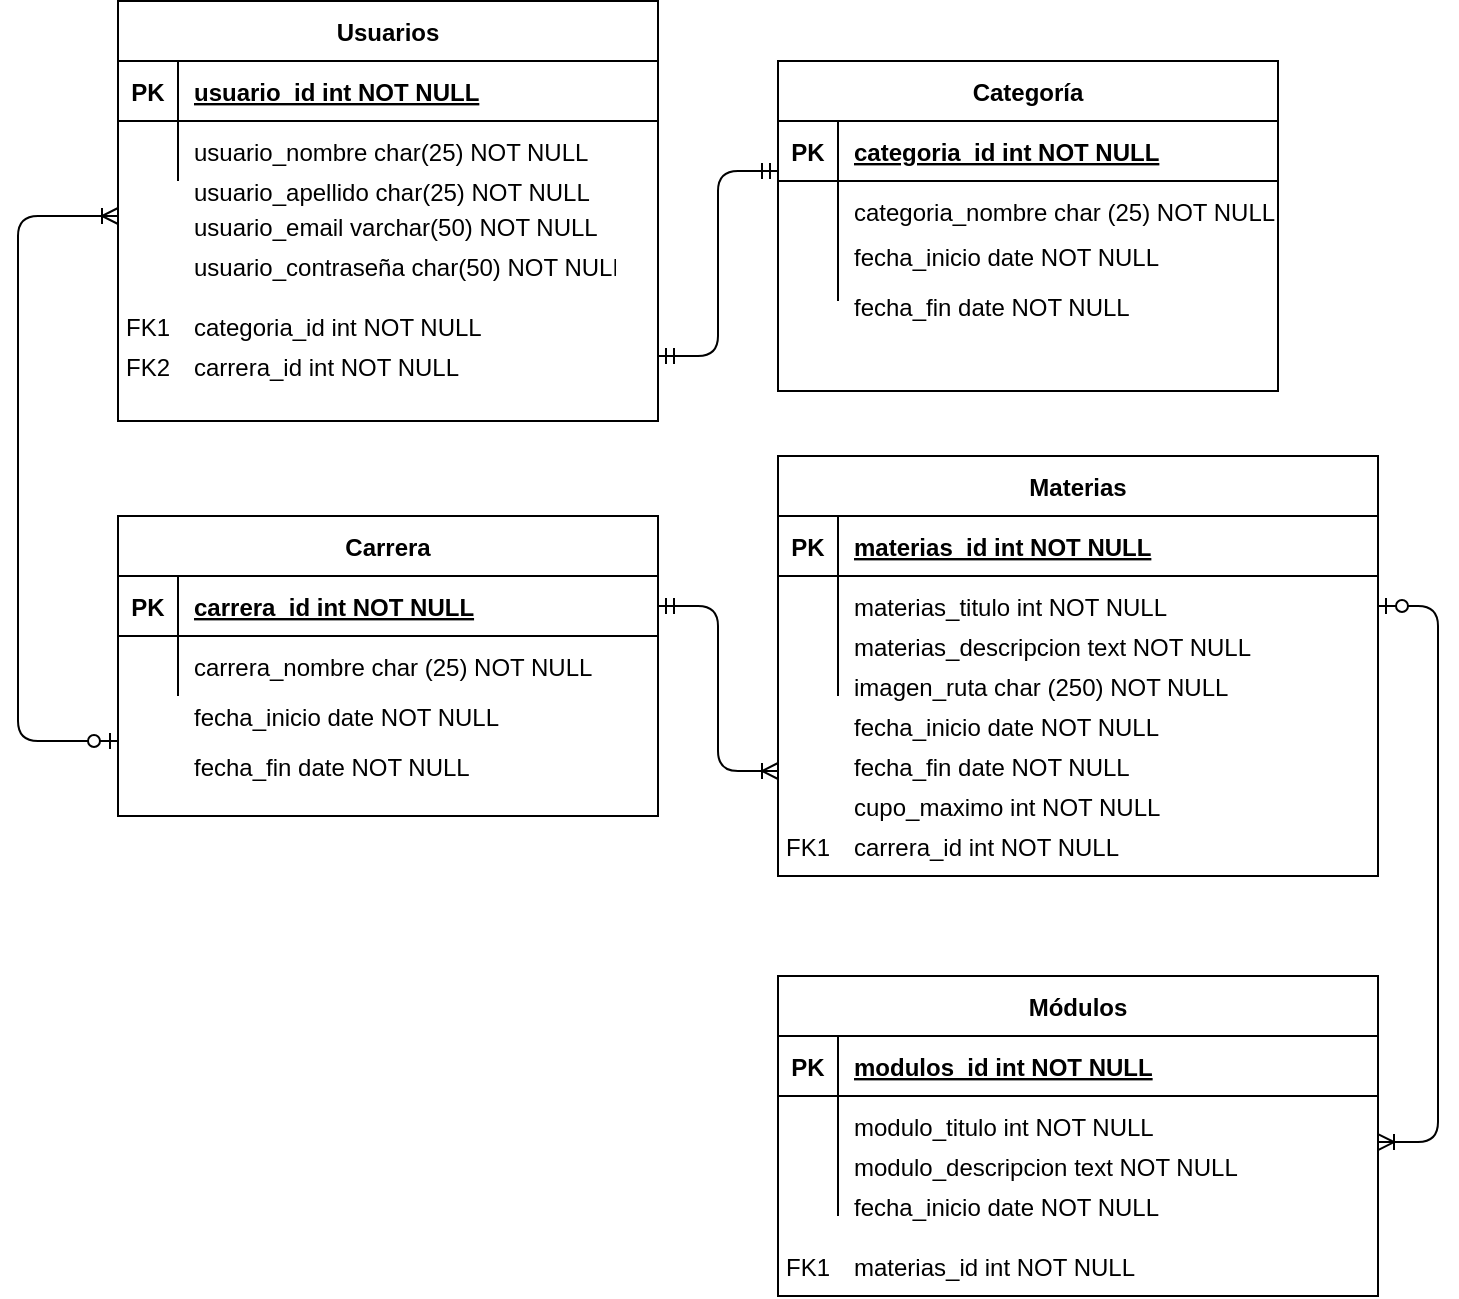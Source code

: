 <mxfile version="14.9.6" type="device"><diagram id="R2lEEEUBdFMjLlhIrx00" name="Page-1"><mxGraphModel dx="1092" dy="494" grid="1" gridSize="10" guides="1" tooltips="1" connect="1" arrows="1" fold="1" page="1" pageScale="1" pageWidth="850" pageHeight="1100" math="0" shadow="0" extFonts="Permanent Marker^https://fonts.googleapis.com/css?family=Permanent+Marker"><root><mxCell id="0"/><mxCell id="1" parent="0"/><mxCell id="C-vyLk0tnHw3VtMMgP7b-2" value="Categoría" style="shape=table;startSize=30;container=1;collapsible=1;childLayout=tableLayout;fixedRows=1;rowLines=0;fontStyle=1;align=center;resizeLast=1;" parent="1" vertex="1"><mxGeometry x="450" y="122.5" width="250" height="165" as="geometry"/></mxCell><mxCell id="C-vyLk0tnHw3VtMMgP7b-3" value="" style="shape=partialRectangle;collapsible=0;dropTarget=0;pointerEvents=0;fillColor=none;points=[[0,0.5],[1,0.5]];portConstraint=eastwest;top=0;left=0;right=0;bottom=1;" parent="C-vyLk0tnHw3VtMMgP7b-2" vertex="1"><mxGeometry y="30" width="250" height="30" as="geometry"/></mxCell><mxCell id="C-vyLk0tnHw3VtMMgP7b-4" value="PK" style="shape=partialRectangle;overflow=hidden;connectable=0;fillColor=none;top=0;left=0;bottom=0;right=0;fontStyle=1;" parent="C-vyLk0tnHw3VtMMgP7b-3" vertex="1"><mxGeometry width="30" height="30" as="geometry"/></mxCell><mxCell id="C-vyLk0tnHw3VtMMgP7b-5" value="categoria_id int NOT NULL " style="shape=partialRectangle;overflow=hidden;connectable=0;fillColor=none;top=0;left=0;bottom=0;right=0;align=left;spacingLeft=6;fontStyle=5;" parent="C-vyLk0tnHw3VtMMgP7b-3" vertex="1"><mxGeometry x="30" width="220" height="30" as="geometry"/></mxCell><mxCell id="C-vyLk0tnHw3VtMMgP7b-9" value="" style="shape=partialRectangle;collapsible=0;dropTarget=0;pointerEvents=0;fillColor=none;points=[[0,0.5],[1,0.5]];portConstraint=eastwest;top=0;left=0;right=0;bottom=0;" parent="C-vyLk0tnHw3VtMMgP7b-2" vertex="1"><mxGeometry y="60" width="250" height="30" as="geometry"/></mxCell><mxCell id="C-vyLk0tnHw3VtMMgP7b-10" value="" style="shape=partialRectangle;overflow=hidden;connectable=0;fillColor=none;top=0;left=0;bottom=0;right=0;" parent="C-vyLk0tnHw3VtMMgP7b-9" vertex="1"><mxGeometry width="30" height="30" as="geometry"/></mxCell><mxCell id="C-vyLk0tnHw3VtMMgP7b-11" value="categoria_nombre char (25) NOT NULL" style="shape=partialRectangle;overflow=hidden;connectable=0;fillColor=none;top=0;left=0;bottom=0;right=0;align=left;spacingLeft=6;" parent="C-vyLk0tnHw3VtMMgP7b-9" vertex="1"><mxGeometry x="30" width="220" height="30" as="geometry"/></mxCell><mxCell id="C-vyLk0tnHw3VtMMgP7b-6" value="" style="shape=partialRectangle;collapsible=0;dropTarget=0;pointerEvents=0;fillColor=none;points=[[0,0.5],[1,0.5]];portConstraint=eastwest;top=0;left=0;right=0;bottom=0;" parent="C-vyLk0tnHw3VtMMgP7b-2" vertex="1"><mxGeometry y="90" width="250" height="30" as="geometry"/></mxCell><mxCell id="C-vyLk0tnHw3VtMMgP7b-7" value="" style="shape=partialRectangle;overflow=hidden;connectable=0;fillColor=none;top=0;left=0;bottom=0;right=0;" parent="C-vyLk0tnHw3VtMMgP7b-6" vertex="1"><mxGeometry width="30" height="30" as="geometry"/></mxCell><mxCell id="C-vyLk0tnHw3VtMMgP7b-8" value="" style="shape=partialRectangle;overflow=hidden;connectable=0;fillColor=none;top=0;left=0;bottom=0;right=0;align=left;spacingLeft=6;" parent="C-vyLk0tnHw3VtMMgP7b-6" vertex="1"><mxGeometry x="30" width="220" height="30" as="geometry"/></mxCell><mxCell id="C-vyLk0tnHw3VtMMgP7b-13" value="Carrera" style="shape=table;startSize=30;container=1;collapsible=1;childLayout=tableLayout;fixedRows=1;rowLines=0;fontStyle=1;align=center;resizeLast=1;" parent="1" vertex="1"><mxGeometry x="120" y="350" width="270" height="150" as="geometry"/></mxCell><mxCell id="C-vyLk0tnHw3VtMMgP7b-14" value="" style="shape=partialRectangle;collapsible=0;dropTarget=0;pointerEvents=0;fillColor=none;points=[[0,0.5],[1,0.5]];portConstraint=eastwest;top=0;left=0;right=0;bottom=1;" parent="C-vyLk0tnHw3VtMMgP7b-13" vertex="1"><mxGeometry y="30" width="270" height="30" as="geometry"/></mxCell><mxCell id="C-vyLk0tnHw3VtMMgP7b-15" value="PK" style="shape=partialRectangle;overflow=hidden;connectable=0;fillColor=none;top=0;left=0;bottom=0;right=0;fontStyle=1;" parent="C-vyLk0tnHw3VtMMgP7b-14" vertex="1"><mxGeometry width="30" height="30" as="geometry"/></mxCell><mxCell id="C-vyLk0tnHw3VtMMgP7b-16" value="carrera_id int NOT NULL " style="shape=partialRectangle;overflow=hidden;connectable=0;fillColor=none;top=0;left=0;bottom=0;right=0;align=left;spacingLeft=6;fontStyle=5;" parent="C-vyLk0tnHw3VtMMgP7b-14" vertex="1"><mxGeometry x="30" width="240" height="30" as="geometry"/></mxCell><mxCell id="C-vyLk0tnHw3VtMMgP7b-17" value="" style="shape=partialRectangle;collapsible=0;dropTarget=0;pointerEvents=0;fillColor=none;points=[[0,0.5],[1,0.5]];portConstraint=eastwest;top=0;left=0;right=0;bottom=0;" parent="C-vyLk0tnHw3VtMMgP7b-13" vertex="1"><mxGeometry y="60" width="270" height="30" as="geometry"/></mxCell><mxCell id="C-vyLk0tnHw3VtMMgP7b-18" value="" style="shape=partialRectangle;overflow=hidden;connectable=0;fillColor=none;top=0;left=0;bottom=0;right=0;" parent="C-vyLk0tnHw3VtMMgP7b-17" vertex="1"><mxGeometry width="30" height="30" as="geometry"/></mxCell><mxCell id="C-vyLk0tnHw3VtMMgP7b-19" value="" style="shape=partialRectangle;overflow=hidden;connectable=0;fillColor=none;top=0;left=0;bottom=0;right=0;align=left;spacingLeft=6;" parent="C-vyLk0tnHw3VtMMgP7b-17" vertex="1"><mxGeometry x="30" width="240" height="30" as="geometry"/></mxCell><mxCell id="C-vyLk0tnHw3VtMMgP7b-23" value="Usuarios" style="shape=table;startSize=30;container=1;collapsible=1;childLayout=tableLayout;fixedRows=1;rowLines=0;fontStyle=1;align=center;resizeLast=1;" parent="1" vertex="1"><mxGeometry x="120" y="92.5" width="270" height="210" as="geometry"/></mxCell><mxCell id="C-vyLk0tnHw3VtMMgP7b-24" value="" style="shape=partialRectangle;collapsible=0;dropTarget=0;pointerEvents=0;fillColor=none;points=[[0,0.5],[1,0.5]];portConstraint=eastwest;top=0;left=0;right=0;bottom=1;" parent="C-vyLk0tnHw3VtMMgP7b-23" vertex="1"><mxGeometry y="30" width="270" height="30" as="geometry"/></mxCell><mxCell id="C-vyLk0tnHw3VtMMgP7b-25" value="PK" style="shape=partialRectangle;overflow=hidden;connectable=0;fillColor=none;top=0;left=0;bottom=0;right=0;fontStyle=1;" parent="C-vyLk0tnHw3VtMMgP7b-24" vertex="1"><mxGeometry width="30" height="30" as="geometry"/></mxCell><mxCell id="C-vyLk0tnHw3VtMMgP7b-26" value="usuario_id int NOT NULL " style="shape=partialRectangle;overflow=hidden;connectable=0;fillColor=none;top=0;left=0;bottom=0;right=0;align=left;spacingLeft=6;fontStyle=5;" parent="C-vyLk0tnHw3VtMMgP7b-24" vertex="1"><mxGeometry x="30" width="240" height="30" as="geometry"/></mxCell><mxCell id="C-vyLk0tnHw3VtMMgP7b-27" value="" style="shape=partialRectangle;collapsible=0;dropTarget=0;pointerEvents=0;fillColor=none;points=[[0,0.5],[1,0.5]];portConstraint=eastwest;top=0;left=0;right=0;bottom=0;" parent="C-vyLk0tnHw3VtMMgP7b-23" vertex="1"><mxGeometry y="60" width="270" height="30" as="geometry"/></mxCell><mxCell id="C-vyLk0tnHw3VtMMgP7b-28" value="" style="shape=partialRectangle;overflow=hidden;connectable=0;fillColor=none;top=0;left=0;bottom=0;right=0;" parent="C-vyLk0tnHw3VtMMgP7b-27" vertex="1"><mxGeometry width="30" height="30" as="geometry"/></mxCell><mxCell id="C-vyLk0tnHw3VtMMgP7b-29" value="usuario_nombre char(25) NOT NULL" style="shape=partialRectangle;overflow=hidden;connectable=0;fillColor=none;top=0;left=0;bottom=0;right=0;align=left;spacingLeft=6;" parent="C-vyLk0tnHw3VtMMgP7b-27" vertex="1"><mxGeometry x="30" width="240" height="30" as="geometry"/></mxCell><mxCell id="mDNlP_pt3E2vV1mnbcT0-1" value="usuario_apellido char(25) NOT NULL" style="shape=partialRectangle;overflow=hidden;connectable=0;fillColor=none;top=0;left=0;bottom=0;right=0;align=left;spacingLeft=6;" parent="1" vertex="1"><mxGeometry x="150" y="172.5" width="220" height="30" as="geometry"/></mxCell><mxCell id="mDNlP_pt3E2vV1mnbcT0-2" value="usuario_email varchar(50) NOT NULL" style="shape=partialRectangle;overflow=hidden;connectable=0;fillColor=none;top=0;left=0;bottom=0;right=0;align=left;spacingLeft=6;" parent="1" vertex="1"><mxGeometry x="150" y="190" width="220" height="30" as="geometry"/></mxCell><mxCell id="mDNlP_pt3E2vV1mnbcT0-3" value="usuario_contraseña char(50) NOT NULL" style="shape=partialRectangle;overflow=hidden;connectable=0;fillColor=none;top=0;left=0;bottom=0;right=0;align=left;spacingLeft=6;" parent="1" vertex="1"><mxGeometry x="150" y="210" width="220" height="30" as="geometry"/></mxCell><mxCell id="mDNlP_pt3E2vV1mnbcT0-13" value="fecha_fin date NOT NULL" style="shape=partialRectangle;overflow=hidden;connectable=0;fillColor=none;top=0;left=0;bottom=0;right=0;align=left;spacingLeft=6;" parent="1" vertex="1"><mxGeometry x="150" y="460" width="220" height="30" as="geometry"/></mxCell><mxCell id="mDNlP_pt3E2vV1mnbcT0-14" value="fecha_inicio date NOT NULL" style="shape=partialRectangle;overflow=hidden;connectable=0;fillColor=none;top=0;left=0;bottom=0;right=0;align=left;spacingLeft=6;" parent="1" vertex="1"><mxGeometry x="150" y="430" width="220" height="40" as="geometry"/></mxCell><mxCell id="mDNlP_pt3E2vV1mnbcT0-15" value="Materias" style="shape=table;startSize=30;container=1;collapsible=1;childLayout=tableLayout;fixedRows=1;rowLines=0;fontStyle=1;align=center;resizeLast=1;" parent="1" vertex="1"><mxGeometry x="450" y="320" width="300" height="210" as="geometry"/></mxCell><mxCell id="mDNlP_pt3E2vV1mnbcT0-16" value="" style="shape=partialRectangle;collapsible=0;dropTarget=0;pointerEvents=0;fillColor=none;points=[[0,0.5],[1,0.5]];portConstraint=eastwest;top=0;left=0;right=0;bottom=1;" parent="mDNlP_pt3E2vV1mnbcT0-15" vertex="1"><mxGeometry y="30" width="300" height="30" as="geometry"/></mxCell><mxCell id="mDNlP_pt3E2vV1mnbcT0-17" value="PK" style="shape=partialRectangle;overflow=hidden;connectable=0;fillColor=none;top=0;left=0;bottom=0;right=0;fontStyle=1;" parent="mDNlP_pt3E2vV1mnbcT0-16" vertex="1"><mxGeometry width="30" height="30" as="geometry"/></mxCell><mxCell id="mDNlP_pt3E2vV1mnbcT0-18" value="materias_id int NOT NULL " style="shape=partialRectangle;overflow=hidden;connectable=0;fillColor=none;top=0;left=0;bottom=0;right=0;align=left;spacingLeft=6;fontStyle=5;" parent="mDNlP_pt3E2vV1mnbcT0-16" vertex="1"><mxGeometry x="30" width="270" height="30" as="geometry"/></mxCell><mxCell id="mDNlP_pt3E2vV1mnbcT0-19" value="" style="shape=partialRectangle;collapsible=0;dropTarget=0;pointerEvents=0;fillColor=none;points=[[0,0.5],[1,0.5]];portConstraint=eastwest;top=0;left=0;right=0;bottom=0;" parent="mDNlP_pt3E2vV1mnbcT0-15" vertex="1"><mxGeometry y="60" width="300" height="30" as="geometry"/></mxCell><mxCell id="mDNlP_pt3E2vV1mnbcT0-20" value="" style="shape=partialRectangle;overflow=hidden;connectable=0;fillColor=none;top=0;left=0;bottom=0;right=0;" parent="mDNlP_pt3E2vV1mnbcT0-19" vertex="1"><mxGeometry width="30" height="30" as="geometry"/></mxCell><mxCell id="mDNlP_pt3E2vV1mnbcT0-21" value="materias_titulo int NOT NULL" style="shape=partialRectangle;overflow=hidden;connectable=0;fillColor=none;top=0;left=0;bottom=0;right=0;align=left;spacingLeft=6;" parent="mDNlP_pt3E2vV1mnbcT0-19" vertex="1"><mxGeometry x="30" width="270" height="30" as="geometry"/></mxCell><mxCell id="mDNlP_pt3E2vV1mnbcT0-22" value="" style="shape=partialRectangle;collapsible=0;dropTarget=0;pointerEvents=0;fillColor=none;points=[[0,0.5],[1,0.5]];portConstraint=eastwest;top=0;left=0;right=0;bottom=0;" parent="mDNlP_pt3E2vV1mnbcT0-15" vertex="1"><mxGeometry y="90" width="300" height="30" as="geometry"/></mxCell><mxCell id="mDNlP_pt3E2vV1mnbcT0-23" value="" style="shape=partialRectangle;overflow=hidden;connectable=0;fillColor=none;top=0;left=0;bottom=0;right=0;" parent="mDNlP_pt3E2vV1mnbcT0-22" vertex="1"><mxGeometry width="30" height="30" as="geometry"/></mxCell><mxCell id="mDNlP_pt3E2vV1mnbcT0-24" value="" style="shape=partialRectangle;overflow=hidden;connectable=0;fillColor=none;top=0;left=0;bottom=0;right=0;align=left;spacingLeft=6;" parent="mDNlP_pt3E2vV1mnbcT0-22" vertex="1"><mxGeometry x="30" width="270" height="30" as="geometry"/></mxCell><mxCell id="mDNlP_pt3E2vV1mnbcT0-30" value="cupo_maximo int NOT NULL" style="shape=partialRectangle;overflow=hidden;connectable=0;fillColor=none;top=0;left=0;bottom=0;right=0;align=left;spacingLeft=6;" parent="1" vertex="1"><mxGeometry x="480" y="480" width="210" height="30" as="geometry"/></mxCell><mxCell id="mDNlP_pt3E2vV1mnbcT0-31" value="fecha_inicio date NOT NULL" style="shape=partialRectangle;overflow=hidden;connectable=0;fillColor=none;top=0;left=0;bottom=0;right=0;align=left;spacingLeft=6;" parent="1" vertex="1"><mxGeometry x="480" y="440" width="220" height="30" as="geometry"/></mxCell><mxCell id="mDNlP_pt3E2vV1mnbcT0-32" value="fecha_fin date NOT NULL" style="shape=partialRectangle;overflow=hidden;connectable=0;fillColor=none;top=0;left=0;bottom=0;right=0;align=left;spacingLeft=6;" parent="1" vertex="1"><mxGeometry x="480" y="460" width="220" height="30" as="geometry"/></mxCell><mxCell id="mDNlP_pt3E2vV1mnbcT0-33" value="FK1" style="shape=partialRectangle;overflow=hidden;connectable=0;fillColor=none;top=0;left=0;bottom=0;right=0;" parent="1" vertex="1"><mxGeometry x="120" y="240" width="30" height="30" as="geometry"/></mxCell><mxCell id="mDNlP_pt3E2vV1mnbcT0-34" value="categoria_id int NOT NULL" style="shape=partialRectangle;overflow=hidden;connectable=0;fillColor=none;top=0;left=0;bottom=0;right=0;align=left;spacingLeft=6;" parent="1" vertex="1"><mxGeometry x="150" y="240" width="220" height="30" as="geometry"/></mxCell><mxCell id="mDNlP_pt3E2vV1mnbcT0-38" value="carrera_nombre char (25) NOT NULL" style="shape=partialRectangle;overflow=hidden;connectable=0;fillColor=none;top=0;left=0;bottom=0;right=0;align=left;spacingLeft=6;" parent="1" vertex="1"><mxGeometry x="150" y="410" width="220" height="30" as="geometry"/></mxCell><mxCell id="mDNlP_pt3E2vV1mnbcT0-39" value="materias_descripcion text NOT NULL" style="shape=partialRectangle;overflow=hidden;connectable=0;fillColor=none;top=0;left=0;bottom=0;right=0;align=left;spacingLeft=6;" parent="1" vertex="1"><mxGeometry x="480" y="400" width="260" height="30" as="geometry"/></mxCell><mxCell id="mDNlP_pt3E2vV1mnbcT0-40" value="imagen_ruta char (250) NOT NULL" style="shape=partialRectangle;overflow=hidden;connectable=0;fillColor=none;top=0;left=0;bottom=0;right=0;align=left;spacingLeft=6;" parent="1" vertex="1"><mxGeometry x="480" y="420" width="220" height="30" as="geometry"/></mxCell><mxCell id="mDNlP_pt3E2vV1mnbcT0-41" value="Módulos" style="shape=table;startSize=30;container=1;collapsible=1;childLayout=tableLayout;fixedRows=1;rowLines=0;fontStyle=1;align=center;resizeLast=1;" parent="1" vertex="1"><mxGeometry x="450" y="580" width="300" height="160" as="geometry"/></mxCell><mxCell id="mDNlP_pt3E2vV1mnbcT0-42" value="" style="shape=partialRectangle;collapsible=0;dropTarget=0;pointerEvents=0;fillColor=none;points=[[0,0.5],[1,0.5]];portConstraint=eastwest;top=0;left=0;right=0;bottom=1;" parent="mDNlP_pt3E2vV1mnbcT0-41" vertex="1"><mxGeometry y="30" width="300" height="30" as="geometry"/></mxCell><mxCell id="mDNlP_pt3E2vV1mnbcT0-43" value="PK" style="shape=partialRectangle;overflow=hidden;connectable=0;fillColor=none;top=0;left=0;bottom=0;right=0;fontStyle=1;" parent="mDNlP_pt3E2vV1mnbcT0-42" vertex="1"><mxGeometry width="30" height="30" as="geometry"/></mxCell><mxCell id="mDNlP_pt3E2vV1mnbcT0-44" value="modulos_id int NOT NULL " style="shape=partialRectangle;overflow=hidden;connectable=0;fillColor=none;top=0;left=0;bottom=0;right=0;align=left;spacingLeft=6;fontStyle=5;" parent="mDNlP_pt3E2vV1mnbcT0-42" vertex="1"><mxGeometry x="30" width="270" height="30" as="geometry"/></mxCell><mxCell id="mDNlP_pt3E2vV1mnbcT0-45" value="" style="shape=partialRectangle;collapsible=0;dropTarget=0;pointerEvents=0;fillColor=none;points=[[0,0.5],[1,0.5]];portConstraint=eastwest;top=0;left=0;right=0;bottom=0;" parent="mDNlP_pt3E2vV1mnbcT0-41" vertex="1"><mxGeometry y="60" width="300" height="30" as="geometry"/></mxCell><mxCell id="mDNlP_pt3E2vV1mnbcT0-46" value="" style="shape=partialRectangle;overflow=hidden;connectable=0;fillColor=none;top=0;left=0;bottom=0;right=0;" parent="mDNlP_pt3E2vV1mnbcT0-45" vertex="1"><mxGeometry width="30" height="30" as="geometry"/></mxCell><mxCell id="mDNlP_pt3E2vV1mnbcT0-47" value="modulo_titulo int NOT NULL" style="shape=partialRectangle;overflow=hidden;connectable=0;fillColor=none;top=0;left=0;bottom=0;right=0;align=left;spacingLeft=6;" parent="mDNlP_pt3E2vV1mnbcT0-45" vertex="1"><mxGeometry x="30" width="270" height="30" as="geometry"/></mxCell><mxCell id="mDNlP_pt3E2vV1mnbcT0-48" value="" style="shape=partialRectangle;collapsible=0;dropTarget=0;pointerEvents=0;fillColor=none;points=[[0,0.5],[1,0.5]];portConstraint=eastwest;top=0;left=0;right=0;bottom=0;" parent="mDNlP_pt3E2vV1mnbcT0-41" vertex="1"><mxGeometry y="90" width="300" height="30" as="geometry"/></mxCell><mxCell id="mDNlP_pt3E2vV1mnbcT0-49" value="" style="shape=partialRectangle;overflow=hidden;connectable=0;fillColor=none;top=0;left=0;bottom=0;right=0;" parent="mDNlP_pt3E2vV1mnbcT0-48" vertex="1"><mxGeometry width="30" height="30" as="geometry"/></mxCell><mxCell id="mDNlP_pt3E2vV1mnbcT0-50" value="" style="shape=partialRectangle;overflow=hidden;connectable=0;fillColor=none;top=0;left=0;bottom=0;right=0;align=left;spacingLeft=6;" parent="mDNlP_pt3E2vV1mnbcT0-48" vertex="1"><mxGeometry x="30" width="270" height="30" as="geometry"/></mxCell><mxCell id="mDNlP_pt3E2vV1mnbcT0-52" value="fecha_inicio date NOT NULL" style="shape=partialRectangle;overflow=hidden;connectable=0;fillColor=none;top=0;left=0;bottom=0;right=0;align=left;spacingLeft=6;" parent="1" vertex="1"><mxGeometry x="480" y="680" width="220" height="30" as="geometry"/></mxCell><mxCell id="mDNlP_pt3E2vV1mnbcT0-54" value="modulo_descripcion text NOT NULL" style="shape=partialRectangle;overflow=hidden;connectable=0;fillColor=none;top=0;left=0;bottom=0;right=0;align=left;spacingLeft=6;" parent="1" vertex="1"><mxGeometry x="480" y="660" width="260" height="30" as="geometry"/></mxCell><mxCell id="mDNlP_pt3E2vV1mnbcT0-55" value="materias_id int NOT NULL" style="shape=partialRectangle;overflow=hidden;connectable=0;fillColor=none;top=0;left=0;bottom=0;right=0;align=left;spacingLeft=6;" parent="1" vertex="1"><mxGeometry x="480" y="710" width="220" height="30" as="geometry"/></mxCell><mxCell id="mDNlP_pt3E2vV1mnbcT0-71" value="FK1" style="shape=partialRectangle;overflow=hidden;connectable=0;fillColor=none;top=0;left=0;bottom=0;right=0;" parent="1" vertex="1"><mxGeometry x="450" y="710" width="30" height="30" as="geometry"/></mxCell><mxCell id="mDNlP_pt3E2vV1mnbcT0-72" value="carrera_id int NOT NULL" style="shape=partialRectangle;overflow=hidden;connectable=0;fillColor=none;top=0;left=0;bottom=0;right=0;align=left;spacingLeft=6;" parent="1" vertex="1"><mxGeometry x="150" y="260" width="220" height="30" as="geometry"/></mxCell><mxCell id="mDNlP_pt3E2vV1mnbcT0-73" value="FK2" style="shape=partialRectangle;overflow=hidden;connectable=0;fillColor=none;top=0;left=0;bottom=0;right=0;" parent="1" vertex="1"><mxGeometry x="120" y="260" width="30" height="30" as="geometry"/></mxCell><mxCell id="mDNlP_pt3E2vV1mnbcT0-74" value="carrera_id int NOT NULL" style="shape=partialRectangle;overflow=hidden;connectable=0;fillColor=none;top=0;left=0;bottom=0;right=0;align=left;spacingLeft=6;" parent="1" vertex="1"><mxGeometry x="480" y="500" width="210" height="30" as="geometry"/></mxCell><mxCell id="mDNlP_pt3E2vV1mnbcT0-75" value="FK1" style="shape=partialRectangle;overflow=hidden;connectable=0;fillColor=none;top=0;left=0;bottom=0;right=0;" parent="1" vertex="1"><mxGeometry x="450" y="500" width="30" height="30" as="geometry"/></mxCell><mxCell id="mDNlP_pt3E2vV1mnbcT0-76" value="" style="edgeStyle=entityRelationEdgeStyle;fontSize=12;html=1;endArrow=ERmandOne;startArrow=ERmandOne;entryX=0;entryY=0.833;entryDx=0;entryDy=0;entryPerimeter=0;" parent="1" target="C-vyLk0tnHw3VtMMgP7b-3" edge="1"><mxGeometry width="100" height="100" relative="1" as="geometry"><mxPoint x="390" y="270" as="sourcePoint"/><mxPoint x="440" y="220" as="targetPoint"/></mxGeometry></mxCell><mxCell id="mDNlP_pt3E2vV1mnbcT0-88" value="" style="edgeStyle=entityRelationEdgeStyle;fontSize=12;html=1;endArrow=ERoneToMany;startArrow=ERmandOne;exitX=1;exitY=0.5;exitDx=0;exitDy=0;entryX=0;entryY=0.75;entryDx=0;entryDy=0;" parent="1" source="C-vyLk0tnHw3VtMMgP7b-14" target="mDNlP_pt3E2vV1mnbcT0-15" edge="1"><mxGeometry width="100" height="100" relative="1" as="geometry"><mxPoint x="370" y="420" as="sourcePoint"/><mxPoint x="450" y="550" as="targetPoint"/></mxGeometry></mxCell><mxCell id="mDNlP_pt3E2vV1mnbcT0-96" value="" style="edgeStyle=elbowEdgeStyle;fontSize=12;html=1;endArrow=ERoneToMany;startArrow=ERzeroToOne;exitX=0;exitY=0.75;exitDx=0;exitDy=0;" parent="1" source="C-vyLk0tnHw3VtMMgP7b-13" edge="1"><mxGeometry width="100" height="100" relative="1" as="geometry"><mxPoint x="100" y="530" as="sourcePoint"/><mxPoint x="120" y="200" as="targetPoint"/><Array as="points"><mxPoint x="70" y="220"/></Array></mxGeometry></mxCell><mxCell id="mDNlP_pt3E2vV1mnbcT0-97" style="edgeStyle=elbowEdgeStyle;rounded=0;orthogonalLoop=1;jettySize=auto;html=1;entryX=0;entryY=0.5;entryDx=0;entryDy=0;" parent="1" source="C-vyLk0tnHw3VtMMgP7b-23" target="C-vyLk0tnHw3VtMMgP7b-23" edge="1"><mxGeometry relative="1" as="geometry"/></mxCell><mxCell id="mDNlP_pt3E2vV1mnbcT0-98" value="" style="edgeStyle=elbowEdgeStyle;fontSize=12;html=1;endArrow=ERoneToMany;startArrow=ERzeroToOne;entryX=1;entryY=0.767;entryDx=0;entryDy=0;entryPerimeter=0;exitX=1;exitY=0.5;exitDx=0;exitDy=0;" parent="1" source="mDNlP_pt3E2vV1mnbcT0-19" target="mDNlP_pt3E2vV1mnbcT0-45" edge="1"><mxGeometry width="100" height="100" relative="1" as="geometry"><mxPoint x="370" y="530" as="sourcePoint"/><mxPoint x="470" y="430" as="targetPoint"/><Array as="points"><mxPoint x="780" y="520"/></Array></mxGeometry></mxCell><mxCell id="mDNlP_pt3E2vV1mnbcT0-100" value="fecha_inicio date NOT NULL" style="shape=partialRectangle;overflow=hidden;connectable=0;fillColor=none;top=0;left=0;bottom=0;right=0;align=left;spacingLeft=6;" parent="1" vertex="1"><mxGeometry x="480" y="200" width="220" height="40" as="geometry"/></mxCell><mxCell id="mDNlP_pt3E2vV1mnbcT0-101" value="fecha_fin date NOT NULL" style="shape=partialRectangle;overflow=hidden;connectable=0;fillColor=none;top=0;left=0;bottom=0;right=0;align=left;spacingLeft=6;" parent="1" vertex="1"><mxGeometry x="480" y="230" width="220" height="30" as="geometry"/></mxCell></root></mxGraphModel></diagram></mxfile>